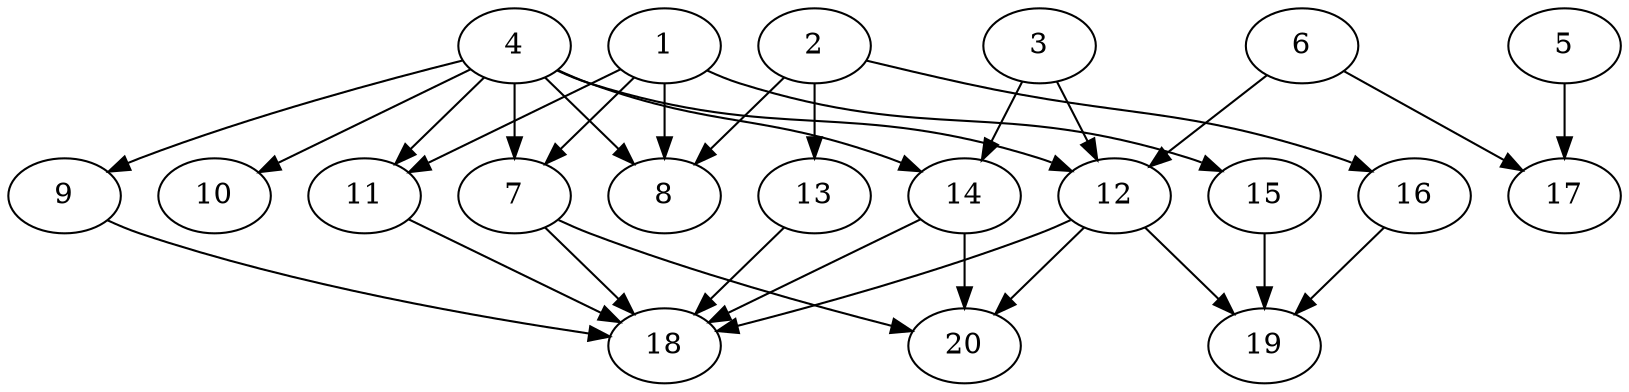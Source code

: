 // DAG automatically generated by daggen at Wed Jul 24 21:27:05 2019
// ./daggen --dot -n 20 --ccr 0.3 --fat 0.7 --regular 0.5 --density 0.5 --mindata 5242880 --maxdata 52428800 
digraph G {
  1 [size="56234667", alpha="0.09", expect_size="16870400"] 
  1 -> 7 [size ="16870400"]
  1 -> 8 [size ="16870400"]
  1 -> 11 [size ="16870400"]
  1 -> 15 [size ="16870400"]
  2 [size="102270293", alpha="0.11", expect_size="30681088"] 
  2 -> 8 [size ="30681088"]
  2 -> 13 [size ="30681088"]
  2 -> 16 [size ="30681088"]
  3 [size="31197867", alpha="0.08", expect_size="9359360"] 
  3 -> 12 [size ="9359360"]
  3 -> 14 [size ="9359360"]
  4 [size="121797973", alpha="0.17", expect_size="36539392"] 
  4 -> 7 [size ="36539392"]
  4 -> 8 [size ="36539392"]
  4 -> 9 [size ="36539392"]
  4 -> 10 [size ="36539392"]
  4 -> 11 [size ="36539392"]
  4 -> 12 [size ="36539392"]
  4 -> 14 [size ="36539392"]
  5 [size="35211947", alpha="0.08", expect_size="10563584"] 
  5 -> 17 [size ="10563584"]
  6 [size="85589333", alpha="0.17", expect_size="25676800"] 
  6 -> 12 [size ="25676800"]
  6 -> 17 [size ="25676800"]
  7 [size="60306773", alpha="0.00", expect_size="18092032"] 
  7 -> 18 [size ="18092032"]
  7 -> 20 [size ="18092032"]
  8 [size="114162347", alpha="0.03", expect_size="34248704"] 
  9 [size="157040640", alpha="0.03", expect_size="47112192"] 
  9 -> 18 [size ="47112192"]
  10 [size="133376000", alpha="0.02", expect_size="40012800"] 
  11 [size="88480427", alpha="0.05", expect_size="26544128"] 
  11 -> 18 [size ="26544128"]
  12 [size="155357867", alpha="0.08", expect_size="46607360"] 
  12 -> 18 [size ="46607360"]
  12 -> 19 [size ="46607360"]
  12 -> 20 [size ="46607360"]
  13 [size="87251627", alpha="0.14", expect_size="26175488"] 
  13 -> 18 [size ="26175488"]
  14 [size="147950933", alpha="0.01", expect_size="44385280"] 
  14 -> 18 [size ="44385280"]
  14 -> 20 [size ="44385280"]
  15 [size="121238187", alpha="0.10", expect_size="36371456"] 
  15 -> 19 [size ="36371456"]
  16 [size="24722773", alpha="0.05", expect_size="7416832"] 
  16 -> 19 [size ="7416832"]
  17 [size="159563093", alpha="0.04", expect_size="47868928"] 
  18 [size="162324480", alpha="0.20", expect_size="48697344"] 
  19 [size="25804800", alpha="0.20", expect_size="7741440"] 
  20 [size="50411520", alpha="0.07", expect_size="15123456"] 
}
